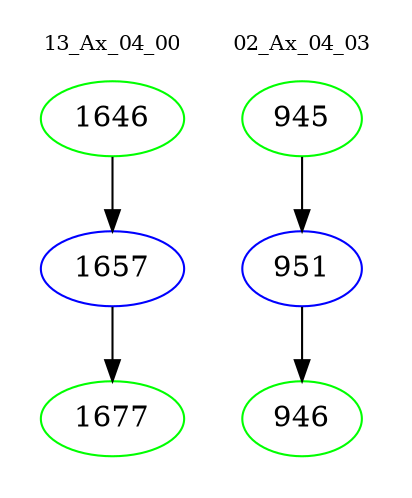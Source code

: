 digraph{
subgraph cluster_0 {
color = white
label = "13_Ax_04_00";
fontsize=10;
T0_1646 [label="1646", color="green"]
T0_1646 -> T0_1657 [color="black"]
T0_1657 [label="1657", color="blue"]
T0_1657 -> T0_1677 [color="black"]
T0_1677 [label="1677", color="green"]
}
subgraph cluster_1 {
color = white
label = "02_Ax_04_03";
fontsize=10;
T1_945 [label="945", color="green"]
T1_945 -> T1_951 [color="black"]
T1_951 [label="951", color="blue"]
T1_951 -> T1_946 [color="black"]
T1_946 [label="946", color="green"]
}
}
